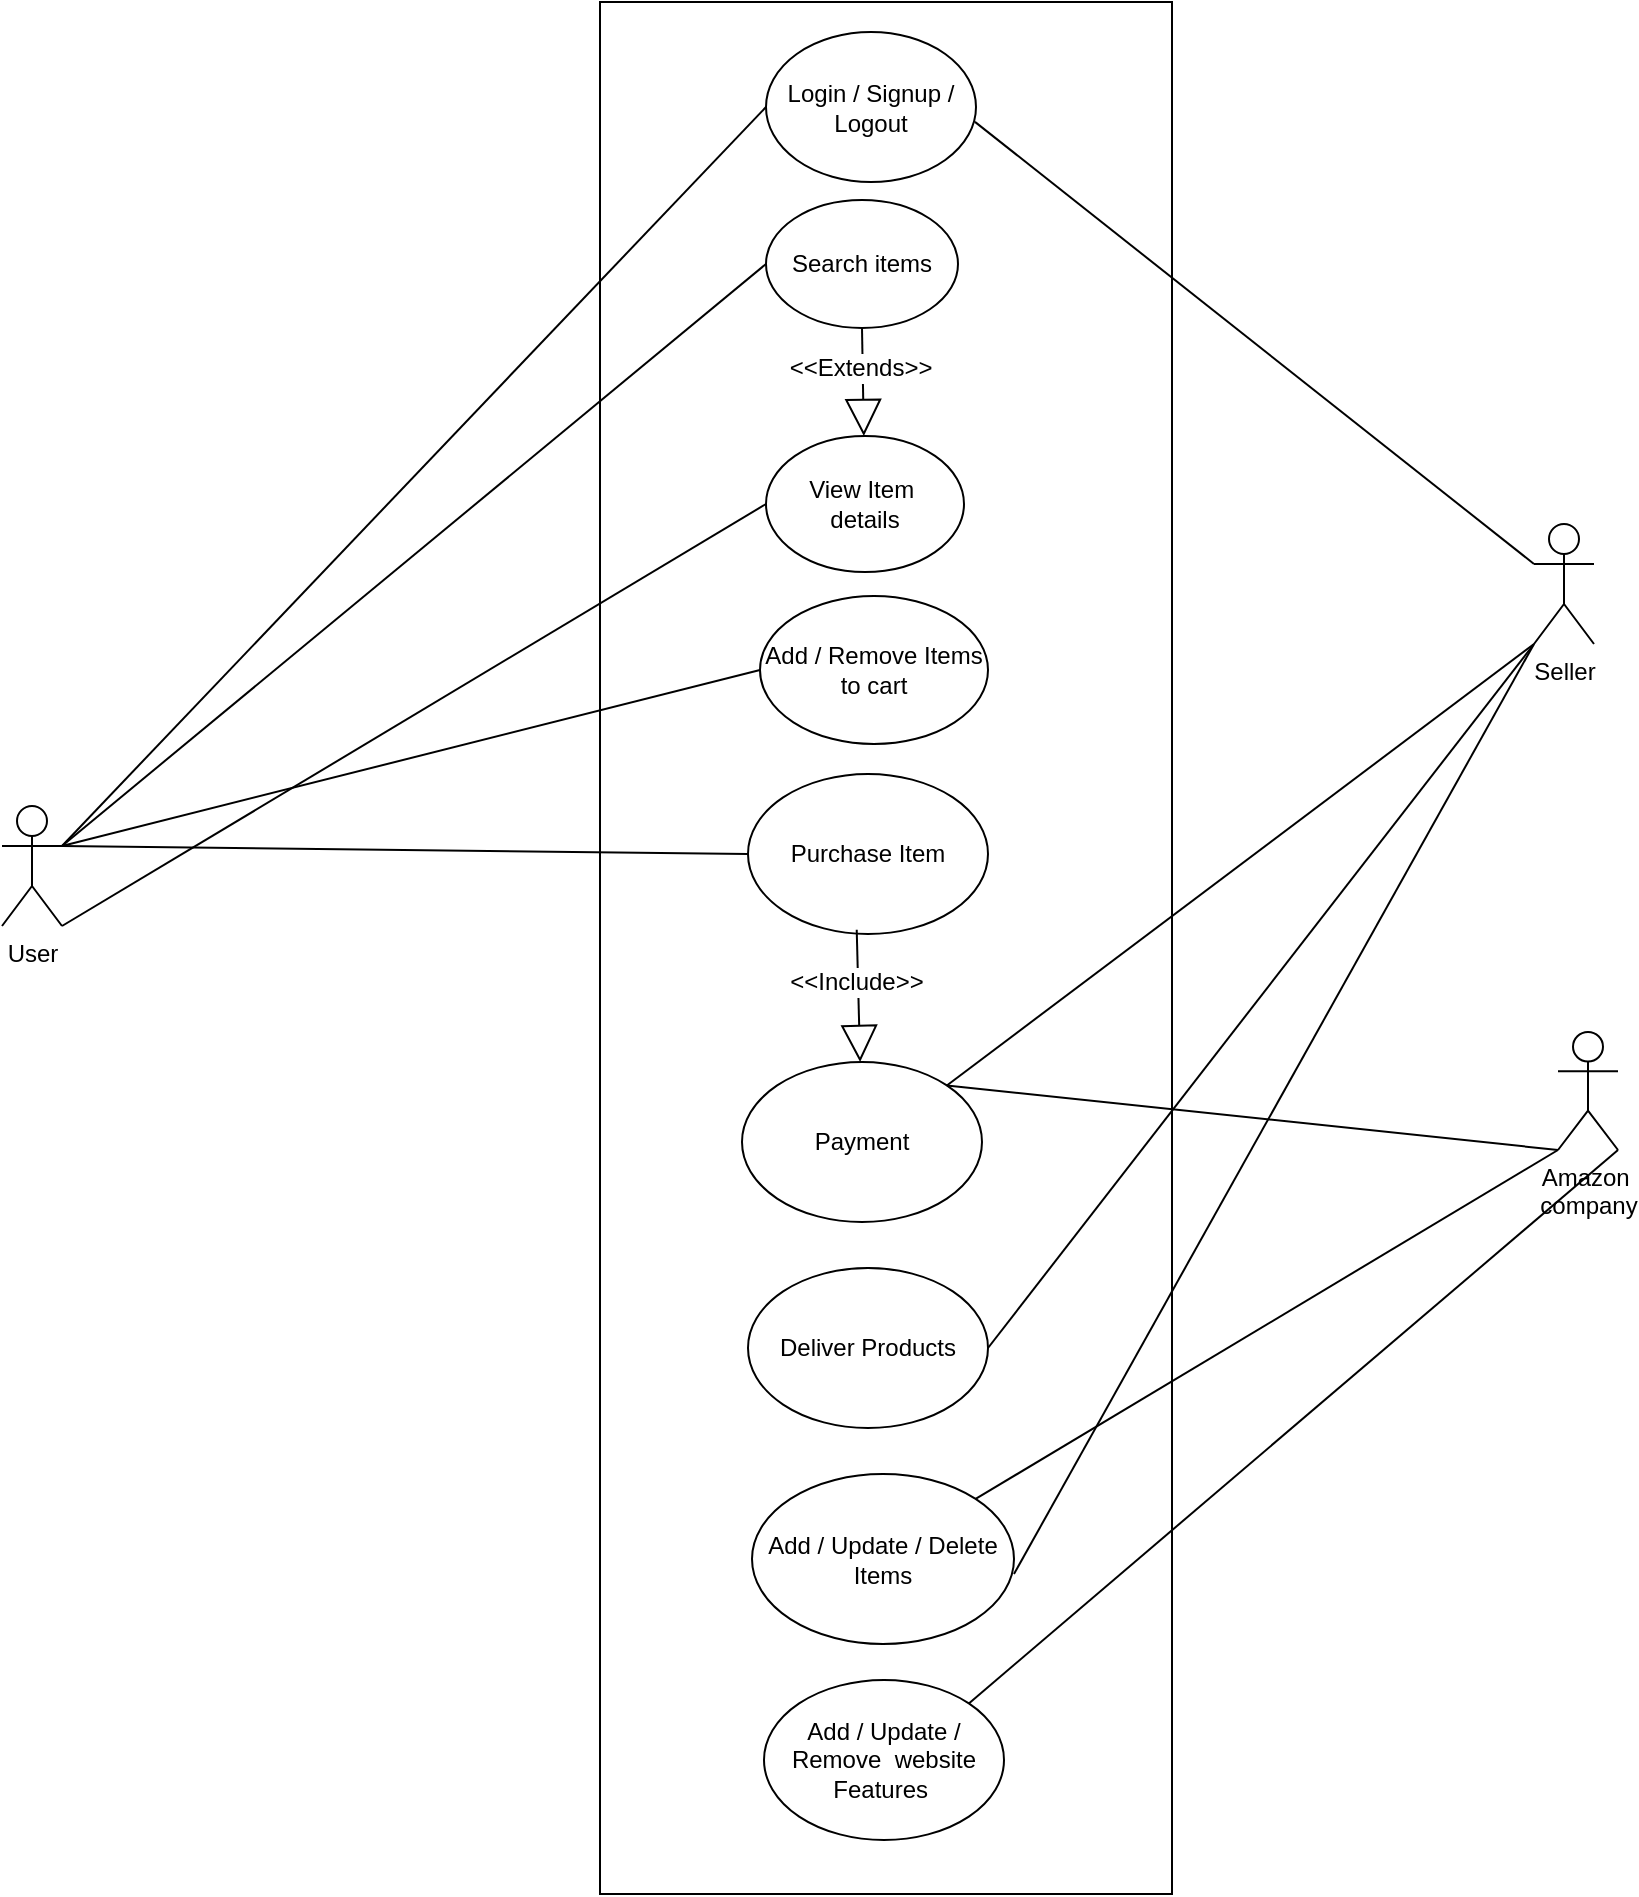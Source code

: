 <mxfile version="24.4.6" type="device">
  <diagram name="Page-1" id="j1HLwgxfQrOsrOZzmXNq">
    <mxGraphModel dx="2400" dy="521" grid="0" gridSize="10" guides="1" tooltips="1" connect="1" arrows="1" fold="1" page="0" pageScale="1" pageWidth="850" pageHeight="1100" math="0" shadow="0">
      <root>
        <mxCell id="0" />
        <mxCell id="1" parent="0" />
        <mxCell id="PoJHdd7sWmHCCq4l5TB8-23" value="" style="rounded=0;whiteSpace=wrap;html=1;labelBackgroundColor=none;fillColor=none;" vertex="1" parent="1">
          <mxGeometry x="-493" y="419" width="286" height="946" as="geometry" />
        </mxCell>
        <mxCell id="PoJHdd7sWmHCCq4l5TB8-1" value="User" style="shape=umlActor;verticalLabelPosition=bottom;verticalAlign=top;html=1;" vertex="1" parent="1">
          <mxGeometry x="-792" y="821" width="30" height="60" as="geometry" />
        </mxCell>
        <mxCell id="PoJHdd7sWmHCCq4l5TB8-4" value="Amazon&amp;nbsp;&lt;div&gt;company&lt;/div&gt;" style="shape=umlActor;verticalLabelPosition=bottom;verticalAlign=top;html=1;" vertex="1" parent="1">
          <mxGeometry x="-14" y="934" width="30" height="59" as="geometry" />
        </mxCell>
        <mxCell id="PoJHdd7sWmHCCq4l5TB8-5" value="Seller" style="shape=umlActor;verticalLabelPosition=bottom;verticalAlign=top;html=1;" vertex="1" parent="1">
          <mxGeometry x="-26" y="680" width="30" height="60" as="geometry" />
        </mxCell>
        <mxCell id="PoJHdd7sWmHCCq4l5TB8-8" value="Login / Signup / Logout" style="ellipse;whiteSpace=wrap;html=1;" vertex="1" parent="1">
          <mxGeometry x="-410" y="434" width="105" height="75" as="geometry" />
        </mxCell>
        <mxCell id="PoJHdd7sWmHCCq4l5TB8-10" value="" style="endArrow=none;html=1;rounded=0;fontSize=12;startSize=8;endSize=8;curved=1;exitX=1;exitY=0.333;exitDx=0;exitDy=0;exitPerimeter=0;entryX=0;entryY=0.5;entryDx=0;entryDy=0;" edge="1" parent="1" source="PoJHdd7sWmHCCq4l5TB8-1" target="PoJHdd7sWmHCCq4l5TB8-8">
          <mxGeometry width="50" height="50" relative="1" as="geometry">
            <mxPoint x="-553" y="634" as="sourcePoint" />
            <mxPoint x="-503" y="584" as="targetPoint" />
          </mxGeometry>
        </mxCell>
        <mxCell id="PoJHdd7sWmHCCq4l5TB8-11" value="" style="endArrow=none;html=1;rounded=0;fontSize=12;startSize=8;endSize=8;curved=1;entryX=0.995;entryY=0.599;entryDx=0;entryDy=0;entryPerimeter=0;exitX=0;exitY=0.333;exitDx=0;exitDy=0;exitPerimeter=0;" edge="1" parent="1" source="PoJHdd7sWmHCCq4l5TB8-5" target="PoJHdd7sWmHCCq4l5TB8-8">
          <mxGeometry width="50" height="50" relative="1" as="geometry">
            <mxPoint x="-280" y="661" as="sourcePoint" />
            <mxPoint x="-230" y="611" as="targetPoint" />
          </mxGeometry>
        </mxCell>
        <mxCell id="PoJHdd7sWmHCCq4l5TB8-12" value="Search items" style="ellipse;whiteSpace=wrap;html=1;" vertex="1" parent="1">
          <mxGeometry x="-410" y="518" width="96" height="64" as="geometry" />
        </mxCell>
        <mxCell id="PoJHdd7sWmHCCq4l5TB8-13" value="" style="endArrow=none;html=1;rounded=0;fontSize=12;startSize=8;endSize=8;curved=1;exitX=1;exitY=0.333;exitDx=0;exitDy=0;exitPerimeter=0;entryX=0;entryY=0.5;entryDx=0;entryDy=0;" edge="1" parent="1" source="PoJHdd7sWmHCCq4l5TB8-1" target="PoJHdd7sWmHCCq4l5TB8-12">
          <mxGeometry width="50" height="50" relative="1" as="geometry">
            <mxPoint x="-556" y="659" as="sourcePoint" />
            <mxPoint x="-506" y="609" as="targetPoint" />
          </mxGeometry>
        </mxCell>
        <mxCell id="PoJHdd7sWmHCCq4l5TB8-14" value="View Item&amp;nbsp;&lt;div&gt;details&lt;/div&gt;" style="ellipse;whiteSpace=wrap;html=1;" vertex="1" parent="1">
          <mxGeometry x="-410" y="636" width="99" height="68" as="geometry" />
        </mxCell>
        <mxCell id="PoJHdd7sWmHCCq4l5TB8-15" value="" style="endArrow=none;html=1;rounded=0;fontSize=12;startSize=8;endSize=8;curved=1;entryX=0;entryY=0.5;entryDx=0;entryDy=0;exitX=1;exitY=1;exitDx=0;exitDy=0;exitPerimeter=0;" edge="1" parent="1" source="PoJHdd7sWmHCCq4l5TB8-1" target="PoJHdd7sWmHCCq4l5TB8-14">
          <mxGeometry width="50" height="50" relative="1" as="geometry">
            <mxPoint x="-749" y="832" as="sourcePoint" />
            <mxPoint x="-491" y="625" as="targetPoint" />
          </mxGeometry>
        </mxCell>
        <mxCell id="PoJHdd7sWmHCCq4l5TB8-17" value="&amp;lt;&amp;lt;Extends&amp;gt;&amp;gt;" style="endArrow=block;endSize=16;endFill=0;html=1;rounded=0;fontSize=12;curved=1;exitX=0.5;exitY=1;exitDx=0;exitDy=0;" edge="1" parent="1" source="PoJHdd7sWmHCCq4l5TB8-12" target="PoJHdd7sWmHCCq4l5TB8-14">
          <mxGeometry x="-0.259" y="-1" width="160" relative="1" as="geometry">
            <mxPoint x="-391" y="734" as="sourcePoint" />
            <mxPoint x="-231" y="734" as="targetPoint" />
            <mxPoint as="offset" />
          </mxGeometry>
        </mxCell>
        <mxCell id="PoJHdd7sWmHCCq4l5TB8-18" value="Add / Remove Items to cart" style="ellipse;whiteSpace=wrap;html=1;" vertex="1" parent="1">
          <mxGeometry x="-413" y="716" width="114" height="74" as="geometry" />
        </mxCell>
        <mxCell id="PoJHdd7sWmHCCq4l5TB8-19" value="" style="endArrow=none;html=1;rounded=0;fontSize=12;startSize=8;endSize=8;curved=1;exitX=1;exitY=0.333;exitDx=0;exitDy=0;exitPerimeter=0;entryX=0;entryY=0.5;entryDx=0;entryDy=0;" edge="1" parent="1" source="PoJHdd7sWmHCCq4l5TB8-1" target="PoJHdd7sWmHCCq4l5TB8-18">
          <mxGeometry width="50" height="50" relative="1" as="geometry">
            <mxPoint x="-526" y="780" as="sourcePoint" />
            <mxPoint x="-476" y="730" as="targetPoint" />
          </mxGeometry>
        </mxCell>
        <mxCell id="PoJHdd7sWmHCCq4l5TB8-20" value="Purchase Item" style="ellipse;whiteSpace=wrap;html=1;" vertex="1" parent="1">
          <mxGeometry x="-419" y="805" width="120" height="80" as="geometry" />
        </mxCell>
        <mxCell id="PoJHdd7sWmHCCq4l5TB8-21" value="" style="endArrow=none;html=1;rounded=0;fontSize=12;startSize=8;endSize=8;curved=1;exitX=1;exitY=0.333;exitDx=0;exitDy=0;exitPerimeter=0;entryX=0;entryY=0.5;entryDx=0;entryDy=0;" edge="1" parent="1" source="PoJHdd7sWmHCCq4l5TB8-1" target="PoJHdd7sWmHCCq4l5TB8-20">
          <mxGeometry width="50" height="50" relative="1" as="geometry">
            <mxPoint x="-540" y="837" as="sourcePoint" />
            <mxPoint x="-490" y="787" as="targetPoint" />
          </mxGeometry>
        </mxCell>
        <mxCell id="PoJHdd7sWmHCCq4l5TB8-24" value="&amp;lt;&amp;lt;Include&amp;gt;&amp;gt;" style="endArrow=block;endSize=16;endFill=0;html=1;rounded=0;fontSize=12;curved=1;exitX=0.453;exitY=0.973;exitDx=0;exitDy=0;exitPerimeter=0;" edge="1" parent="1" source="PoJHdd7sWmHCCq4l5TB8-20" target="PoJHdd7sWmHCCq4l5TB8-25">
          <mxGeometry x="-0.218" y="-1" width="160" relative="1" as="geometry">
            <mxPoint x="-416" y="949" as="sourcePoint" />
            <mxPoint x="-256" y="949" as="targetPoint" />
            <mxPoint as="offset" />
          </mxGeometry>
        </mxCell>
        <mxCell id="PoJHdd7sWmHCCq4l5TB8-25" value="Payment" style="ellipse;whiteSpace=wrap;html=1;" vertex="1" parent="1">
          <mxGeometry x="-422" y="949" width="120" height="80" as="geometry" />
        </mxCell>
        <mxCell id="PoJHdd7sWmHCCq4l5TB8-26" value="" style="endArrow=none;html=1;rounded=0;fontSize=12;startSize=8;endSize=8;curved=1;exitX=1;exitY=0;exitDx=0;exitDy=0;entryX=0;entryY=1;entryDx=0;entryDy=0;entryPerimeter=0;" edge="1" parent="1" source="PoJHdd7sWmHCCq4l5TB8-25" target="PoJHdd7sWmHCCq4l5TB8-5">
          <mxGeometry width="50" height="50" relative="1" as="geometry">
            <mxPoint x="-231" y="930" as="sourcePoint" />
            <mxPoint x="-181" y="880" as="targetPoint" />
          </mxGeometry>
        </mxCell>
        <mxCell id="PoJHdd7sWmHCCq4l5TB8-28" value="" style="endArrow=none;html=1;rounded=0;fontSize=12;startSize=8;endSize=8;curved=1;exitX=1;exitY=0;exitDx=0;exitDy=0;entryX=0;entryY=1;entryDx=0;entryDy=0;entryPerimeter=0;" edge="1" parent="1" source="PoJHdd7sWmHCCq4l5TB8-25" target="PoJHdd7sWmHCCq4l5TB8-4">
          <mxGeometry width="50" height="50" relative="1" as="geometry">
            <mxPoint x="-234" y="826" as="sourcePoint" />
            <mxPoint x="-184" y="776" as="targetPoint" />
          </mxGeometry>
        </mxCell>
        <mxCell id="PoJHdd7sWmHCCq4l5TB8-32" value="Deliver Products" style="ellipse;whiteSpace=wrap;html=1;" vertex="1" parent="1">
          <mxGeometry x="-419" y="1052" width="120" height="80" as="geometry" />
        </mxCell>
        <mxCell id="PoJHdd7sWmHCCq4l5TB8-33" value="" style="endArrow=none;html=1;rounded=0;fontSize=12;startSize=8;endSize=8;curved=1;exitX=1;exitY=0.5;exitDx=0;exitDy=0;entryX=0;entryY=1;entryDx=0;entryDy=0;entryPerimeter=0;" edge="1" parent="1" source="PoJHdd7sWmHCCq4l5TB8-32" target="PoJHdd7sWmHCCq4l5TB8-5">
          <mxGeometry width="50" height="50" relative="1" as="geometry">
            <mxPoint x="-224" y="1090" as="sourcePoint" />
            <mxPoint x="3" y="926" as="targetPoint" />
          </mxGeometry>
        </mxCell>
        <mxCell id="PoJHdd7sWmHCCq4l5TB8-34" value="Add / Update / Delete Items" style="ellipse;whiteSpace=wrap;html=1;" vertex="1" parent="1">
          <mxGeometry x="-417" y="1155" width="131" height="85" as="geometry" />
        </mxCell>
        <mxCell id="PoJHdd7sWmHCCq4l5TB8-35" value="" style="endArrow=none;html=1;rounded=0;fontSize=12;startSize=8;endSize=8;curved=1;exitX=1;exitY=0.588;exitDx=0;exitDy=0;exitPerimeter=0;entryX=0;entryY=1;entryDx=0;entryDy=0;entryPerimeter=0;" edge="1" parent="1" source="PoJHdd7sWmHCCq4l5TB8-34" target="PoJHdd7sWmHCCq4l5TB8-5">
          <mxGeometry width="50" height="50" relative="1" as="geometry">
            <mxPoint x="-232" y="1168" as="sourcePoint" />
            <mxPoint x="-182" y="1118" as="targetPoint" />
          </mxGeometry>
        </mxCell>
        <mxCell id="PoJHdd7sWmHCCq4l5TB8-36" value="" style="endArrow=none;html=1;rounded=0;fontSize=12;startSize=8;endSize=8;curved=1;entryX=0;entryY=1;entryDx=0;entryDy=0;entryPerimeter=0;exitX=1;exitY=0;exitDx=0;exitDy=0;" edge="1" parent="1" source="PoJHdd7sWmHCCq4l5TB8-34" target="PoJHdd7sWmHCCq4l5TB8-4">
          <mxGeometry width="50" height="50" relative="1" as="geometry">
            <mxPoint x="-296" y="1160" as="sourcePoint" />
            <mxPoint x="6" y="1110" as="targetPoint" />
          </mxGeometry>
        </mxCell>
        <mxCell id="PoJHdd7sWmHCCq4l5TB8-37" value="Add / Update / Remove&amp;nbsp; website&lt;div&gt;Features&amp;nbsp;&lt;/div&gt;" style="ellipse;whiteSpace=wrap;html=1;" vertex="1" parent="1">
          <mxGeometry x="-411" y="1258" width="120" height="80" as="geometry" />
        </mxCell>
        <mxCell id="PoJHdd7sWmHCCq4l5TB8-38" value="" style="endArrow=none;html=1;rounded=0;fontSize=12;startSize=8;endSize=8;curved=1;exitX=1;exitY=0;exitDx=0;exitDy=0;entryX=1;entryY=1;entryDx=0;entryDy=0;entryPerimeter=0;" edge="1" parent="1" source="PoJHdd7sWmHCCq4l5TB8-37" target="PoJHdd7sWmHCCq4l5TB8-4">
          <mxGeometry width="50" height="50" relative="1" as="geometry">
            <mxPoint x="-210" y="1251" as="sourcePoint" />
            <mxPoint x="-160" y="1201" as="targetPoint" />
          </mxGeometry>
        </mxCell>
      </root>
    </mxGraphModel>
  </diagram>
</mxfile>
